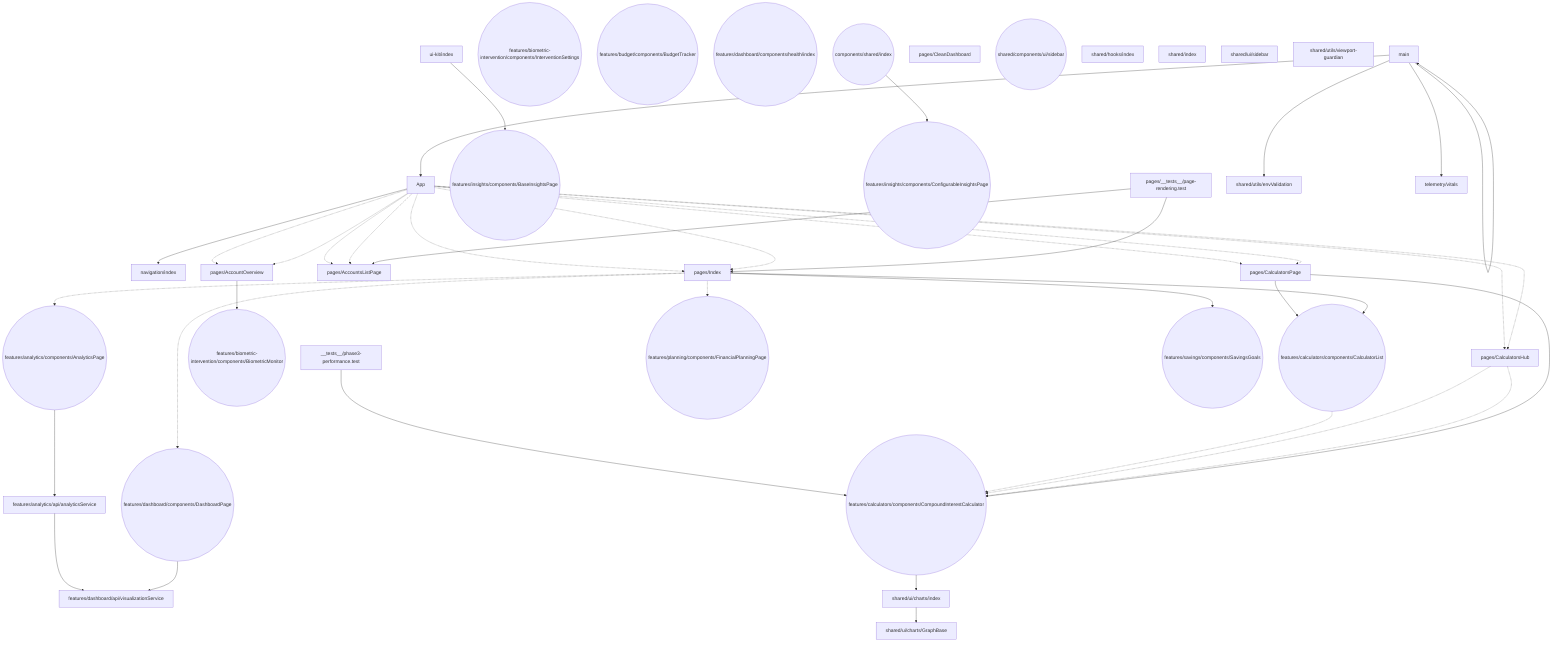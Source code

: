 graph TD
    N0["App"]
    N1["__tests__/phase3-performance.test"]
    N2(("components/shared/index"))
    N3["features/analytics/api/analyticsService"]
    N4(("features/analytics/components/AnalyticsPage"))
    N5(("features/biometric-intervention/components/BiometricMonitor"))
    N6(("features/biometric-intervention/components/InterventionSettings"))
    N7(("features/budget/components/BudgetTracker"))
    N8(("features/calculators/components/CalculatorList"))
    N9(("features/calculators/components/CompoundInterestCalculator"))
    N10["features/dashboard/api/visualizationService"]
    N11(("features/dashboard/components/DashboardPage"))
    N12(("features/dashboard/components/health/index"))
    N13(("features/insights/components/BaseInsightsPage"))
    N14(("features/insights/components/ConfigurableInsightsPage"))
    N15(("features/planning/components/FinancialPlanningPage"))
    N16(("features/savings/components/SavingsGoals"))
    N17["main"]
    N17 --> N17
    N18["navigation/index"]
    N19["pages/AccountOverview"]
    N20["pages/AccountsListPage"]
    N21["pages/CalculatorsHub"]
    N22["pages/CalculatorsPage"]
    N23["pages/CleanDashboard"]
    N24["pages/Index"]
    N25["pages/__tests__/page-rendering.test"]
    N26(("shared/components/ui/sidebar"))
    N27["shared/hooks/index"]
    N28["shared/index"]
    N29["shared/ui/charts/GraphBase"]
    N30["shared/ui/charts/index"]
    N31["shared/ui/sidebar"]
    N32["shared/utils/envValidation"]
    N33["shared/utils/viewport-guardian"]
    N34["telemetry/vitals"]
    N35["ui-kit/index"]
    N0 --> N18
    N0 -.-> N24
    N0 -.-> N22
    N0 -.-> N21
    N0 -.-> N19
    N0 -.-> N20
    N0 -.-> N24
    N0 -.-> N22
    N0 -.-> N21
    N0 -.-> N19
    N0 -.-> N20
    N1 --> N9
    N2 --> N14
    N3 --> N10
    N4 --> N3
    N8 -.-> N9
    N9 --> N30
    N11 --> N10
    N17 --> N0
    N17 --> N32
    N17 --> N34
    N19 --> N5
    N21 -.-> N9
    N21 -.-> N9
    N22 --> N8
    N22 --> N9
    N24 --> N16
    N24 --> N8
    N24 -.-> N11
    N24 -.-> N15
    N24 -.-> N4
    N25 --> N24
    N25 --> N20
    N30 --> N29
    N35 --> N13